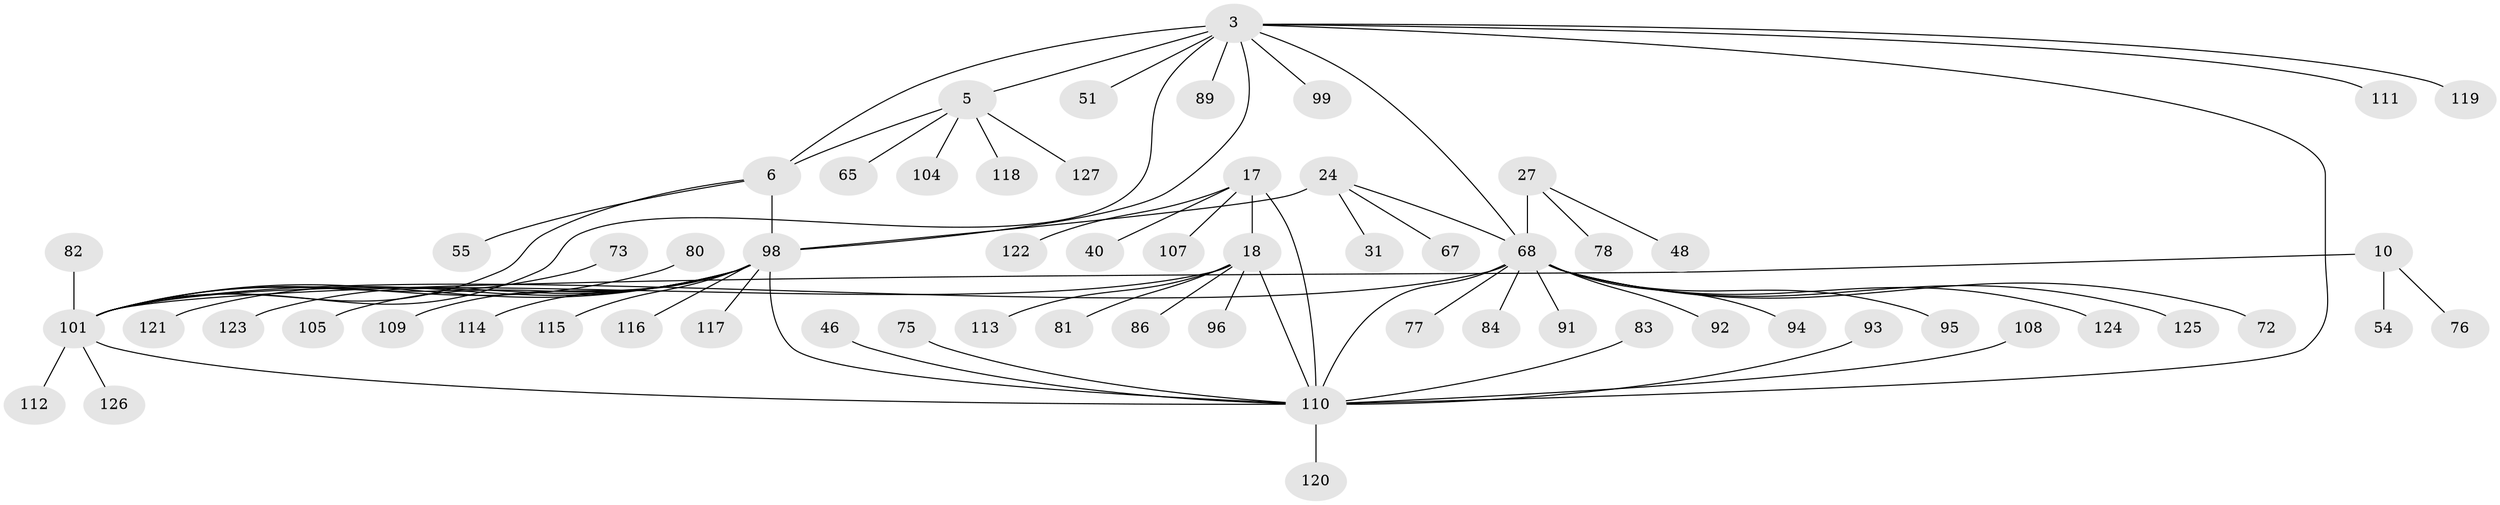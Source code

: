 // original degree distribution, {8: 0.031496062992125984, 10: 0.015748031496062992, 14: 0.015748031496062992, 7: 0.03937007874015748, 6: 0.03937007874015748, 5: 0.007874015748031496, 9: 0.047244094488188976, 11: 0.015748031496062992, 12: 0.023622047244094488, 1: 0.5905511811023622, 2: 0.11023622047244094, 3: 0.05511811023622047, 4: 0.007874015748031496}
// Generated by graph-tools (version 1.1) at 2025/56/03/09/25 04:56:06]
// undirected, 63 vertices, 73 edges
graph export_dot {
graph [start="1"]
  node [color=gray90,style=filled];
  3 [super="+2"];
  5 [super="+1"];
  6 [super="+4"];
  10 [super="+7"];
  17 [super="+16"];
  18 [super="+13"];
  24 [super="+19"];
  27 [super="+26"];
  31;
  40;
  46;
  48;
  51;
  54;
  55;
  65;
  67;
  68 [super="+29+42+37+61+43+50"];
  72 [super="+66"];
  73;
  75;
  76;
  77;
  78;
  80;
  81;
  82;
  83;
  84;
  86;
  89;
  91;
  92;
  93;
  94;
  95;
  96;
  98 [super="+47+69+70+97+36+71+74+88+90"];
  99;
  101 [super="+12+11+49+59+60+63+79+64"];
  104;
  105 [super="+39"];
  107;
  108;
  109 [super="+41+62"];
  110 [super="+103+106"];
  111;
  112;
  113;
  114;
  115;
  116;
  117 [super="+57+102"];
  118;
  119;
  120;
  121;
  122;
  123;
  124;
  125 [super="+53"];
  126;
  127;
  3 -- 5 [weight=4];
  3 -- 6 [weight=4];
  3 -- 51;
  3 -- 89;
  3 -- 99;
  3 -- 111;
  3 -- 119;
  3 -- 110 [weight=4];
  3 -- 101;
  3 -- 68 [weight=3];
  3 -- 98;
  5 -- 6 [weight=4];
  5 -- 104;
  5 -- 65;
  5 -- 118;
  5 -- 127;
  6 -- 55;
  6 -- 98 [weight=2];
  6 -- 101;
  10 -- 54;
  10 -- 76;
  10 -- 101 [weight=8];
  17 -- 18 [weight=4];
  17 -- 107;
  17 -- 122;
  17 -- 40;
  17 -- 110 [weight=4];
  18 -- 81;
  18 -- 101 [weight=2];
  18 -- 113;
  18 -- 96;
  18 -- 86;
  18 -- 110 [weight=4];
  24 -- 67;
  24 -- 31;
  24 -- 68;
  24 -- 98 [weight=8];
  27 -- 78;
  27 -- 48;
  27 -- 68 [weight=8];
  46 -- 110;
  68 -- 101;
  68 -- 77;
  68 -- 124;
  68 -- 94;
  68 -- 95;
  68 -- 72;
  68 -- 91;
  68 -- 110 [weight=2];
  68 -- 84;
  68 -- 92;
  68 -- 125;
  73 -- 101;
  75 -- 110;
  80 -- 101;
  82 -- 101;
  83 -- 110;
  93 -- 110;
  98 -- 101;
  98 -- 110 [weight=2];
  98 -- 116;
  98 -- 117;
  98 -- 121;
  98 -- 123;
  98 -- 105;
  98 -- 109;
  98 -- 114;
  98 -- 115;
  101 -- 110 [weight=2];
  101 -- 112;
  101 -- 126;
  108 -- 110;
  110 -- 120;
}
